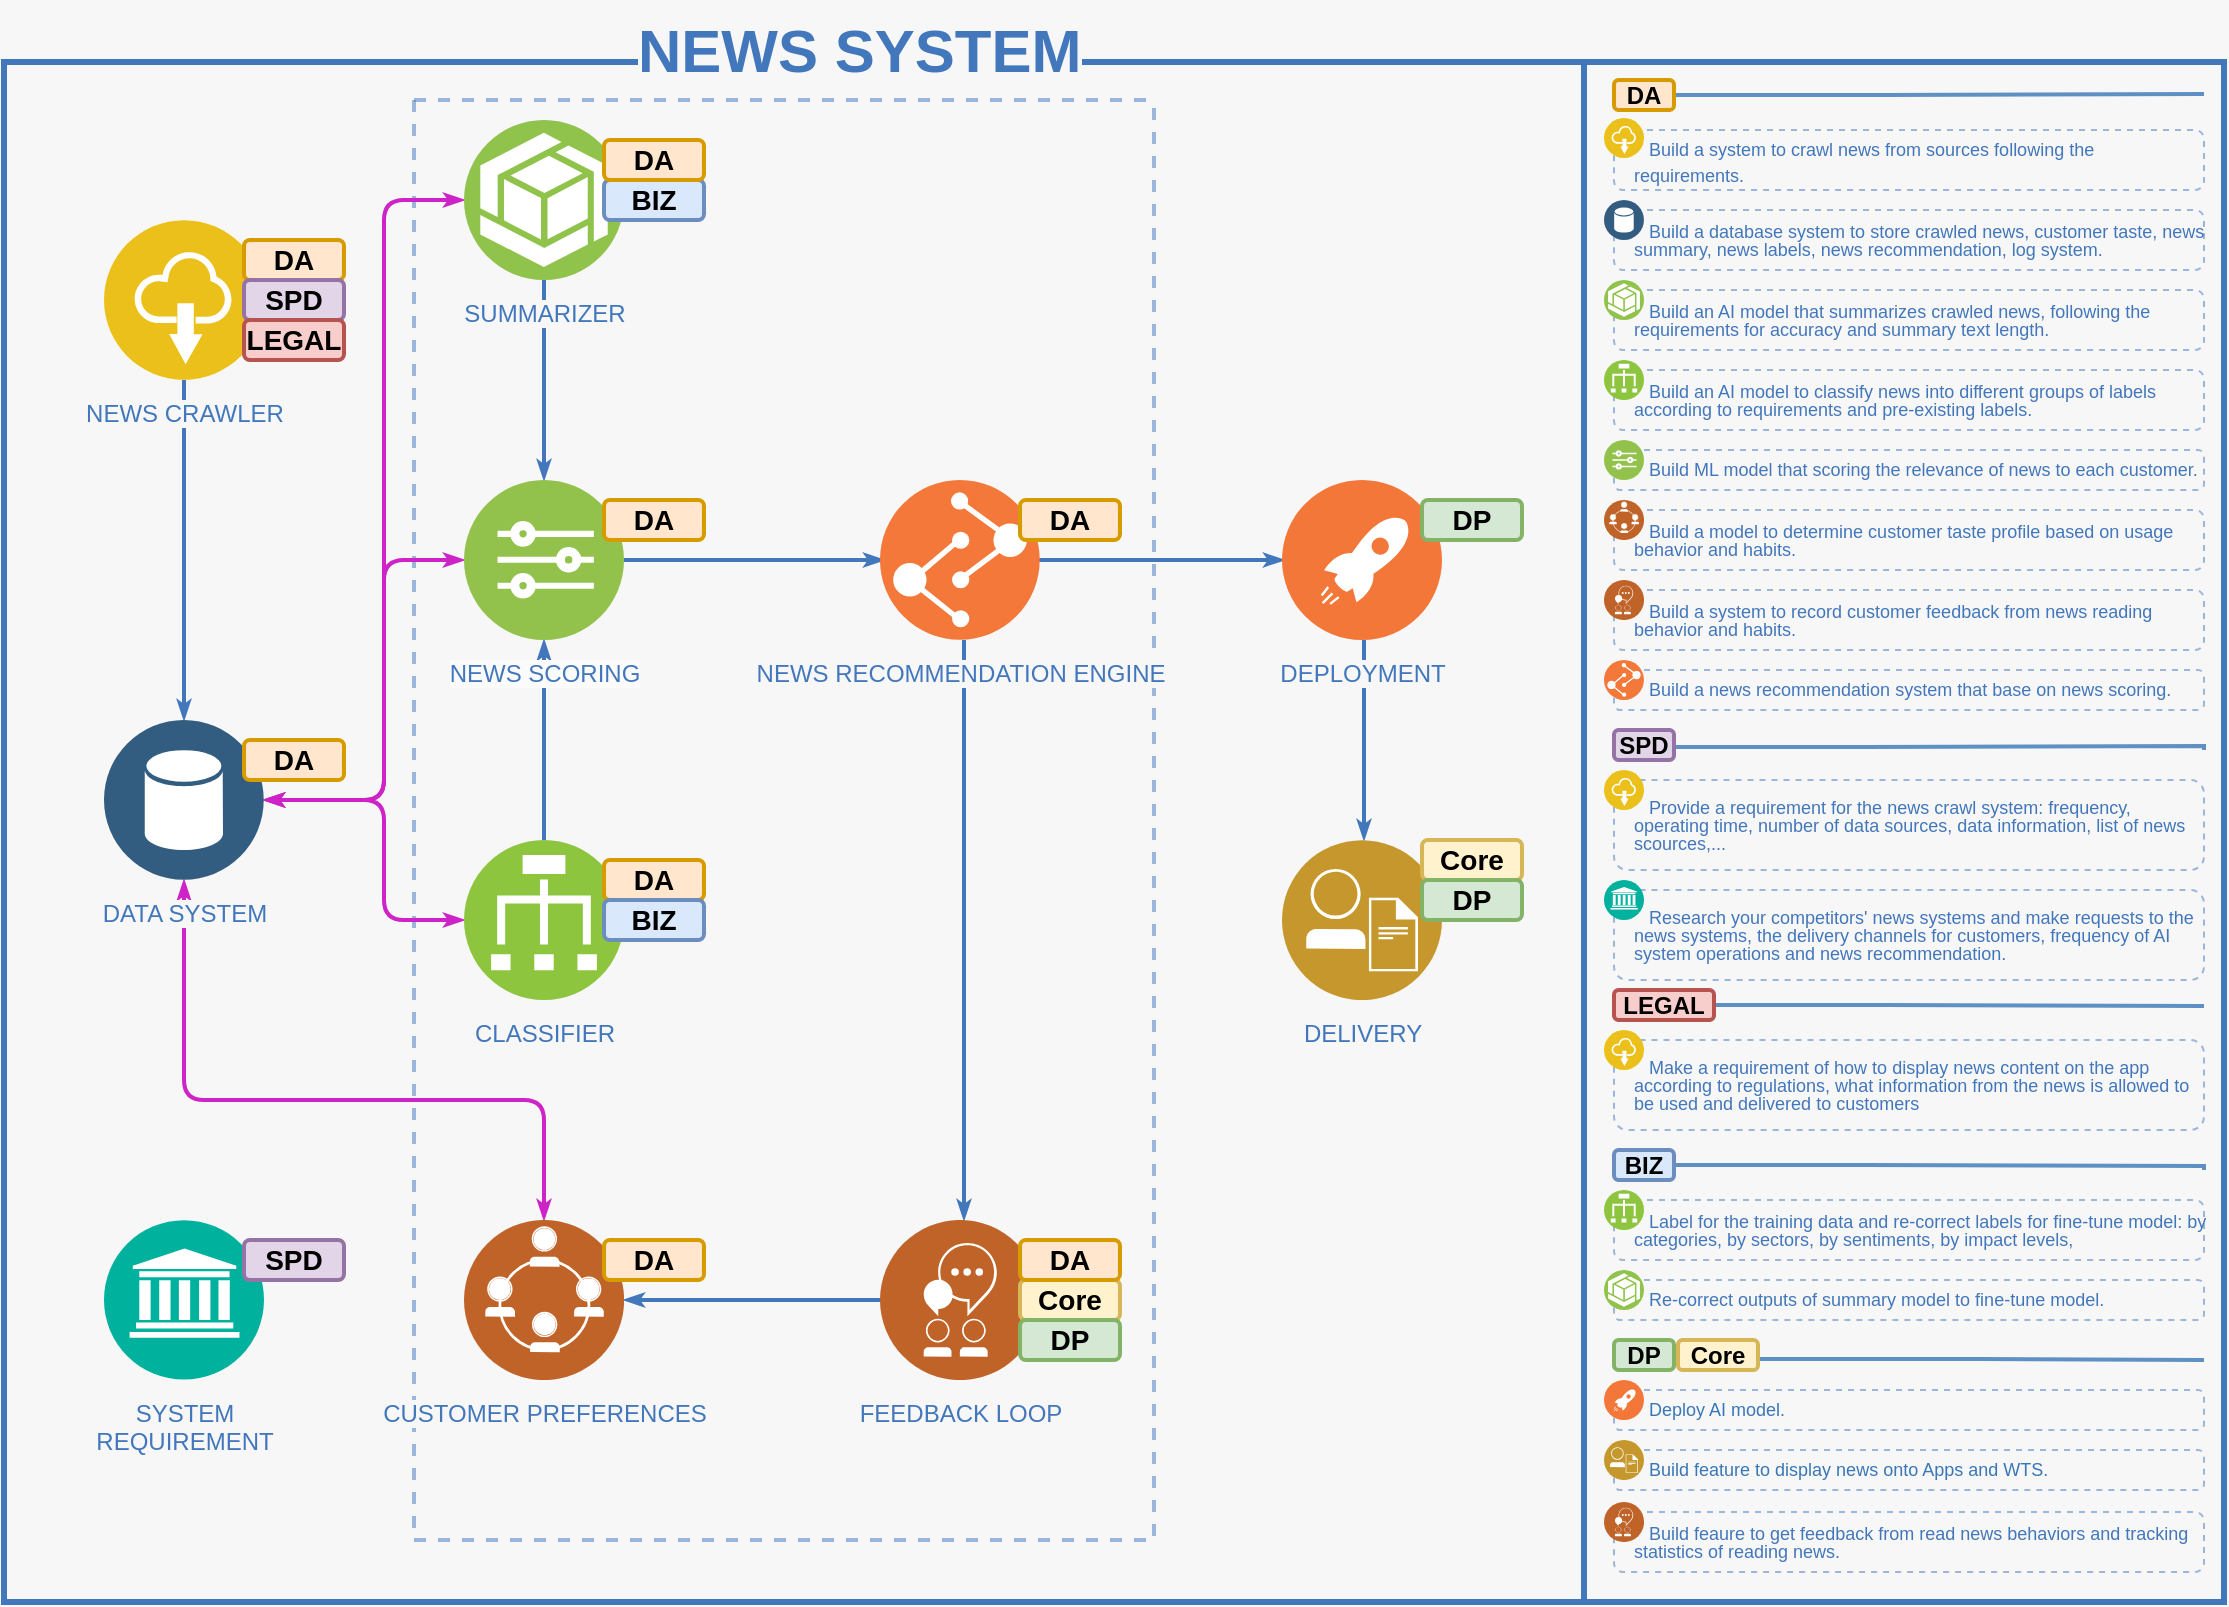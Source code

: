 <mxfile version="23.0.2" type="device">
  <diagram name="Compact for biz" id="wN0mwDO_pFNNNWkEys0n">
    <mxGraphModel dx="1434" dy="884" grid="1" gridSize="10" guides="1" tooltips="1" connect="1" arrows="1" fold="1" page="1" pageScale="1" pageWidth="1169" pageHeight="827" background="#F7F7F7" math="0" shadow="0">
      <root>
        <mxCell id="nTN8sJjoOhgb6UXOudAq-0" />
        <mxCell id="nTN8sJjoOhgb6UXOudAq-1" style="" parent="nTN8sJjoOhgb6UXOudAq-0" />
        <mxCell id="nTN8sJjoOhgb6UXOudAq-2" value="" style="rounded=0;whiteSpace=wrap;html=1;align=right;fillColor=none;strokeColor=#4277BB;fontColor=#000000;fontStyle=1;startSize=0;shadow=0;labelBackgroundColor=#007FFF;gradientColor=none;strokeWidth=3;glass=0;movable=1;resizable=1;rotatable=1;deletable=1;editable=1;locked=0;connectable=1;" parent="nTN8sJjoOhgb6UXOudAq-1" vertex="1">
          <mxGeometry x="30" y="31" width="790" height="770" as="geometry" />
        </mxCell>
        <mxCell id="nTN8sJjoOhgb6UXOudAq-3" value="NEWS SYSTEM" style="text;html=1;align=left;verticalAlign=middle;resizable=0;points=[];autosize=1;strokeColor=none;fillColor=none;fontSize=30;fontColor=#4277BB;shadow=0;dashed=1;labelBackgroundColor=#f7f7f7;fontStyle=1;spacingLeft=5;startSize=0;strokeWidth=1;rounded=0;labelBorderColor=none;" parent="nTN8sJjoOhgb6UXOudAq-1" vertex="1">
          <mxGeometry x="340" width="250" height="50" as="geometry" />
        </mxCell>
        <mxCell id="rxHLFNSxN-ANhz3IYRMf-60" value="" style="rounded=0;whiteSpace=wrap;html=1;align=right;fillColor=none;strokeColor=#4277BB;fontColor=#000000;fontStyle=1;startSize=0;shadow=0;labelBackgroundColor=#007FFF;gradientColor=none;strokeWidth=3;glass=0;movable=1;resizable=1;rotatable=1;deletable=1;editable=1;locked=0;connectable=1;" parent="nTN8sJjoOhgb6UXOudAq-1" vertex="1">
          <mxGeometry x="820" y="31" width="320" height="770" as="geometry" />
        </mxCell>
        <object label="area" id="nTN8sJjoOhgb6UXOudAq-4">
          <mxCell style="" parent="nTN8sJjoOhgb6UXOudAq-0" />
        </object>
        <mxCell id="rxHLFNSxN-ANhz3IYRMf-2" value="" style="swimlane;shadow=0;labelBackgroundColor=#007FFF;strokeColor=#4277BB;fillColor=none;gradientColor=none;fontColor=#000000;align=right;collapsible=0;startSize=0;strokeWidth=2;swimlaneFillColor=none;dashed=1;opacity=50;" parent="nTN8sJjoOhgb6UXOudAq-4" vertex="1">
          <mxGeometry x="235" y="50" width="370" height="720" as="geometry" />
        </mxCell>
        <mxCell id="nTN8sJjoOhgb6UXOudAq-11" value="flow" style="" parent="nTN8sJjoOhgb6UXOudAq-0" />
        <mxCell id="rxHLFNSxN-ANhz3IYRMf-48" style="edgeStyle=orthogonalEdgeStyle;rounded=1;orthogonalLoop=1;jettySize=auto;html=1;labelBackgroundColor=#ffffff;endArrow=classicThin;strokeColor=#cd23c7;fontColor=#000000;strokeWidth=2;endSize=4;startSize=4;startArrow=classicThin;startFill=1;endFill=1;" parent="nTN8sJjoOhgb6UXOudAq-11" edge="1">
          <mxGeometry relative="1" as="geometry">
            <mxPoint x="300" y="610" as="sourcePoint" />
            <mxPoint x="120" y="440" as="targetPoint" />
            <Array as="points">
              <mxPoint x="300" y="550" />
              <mxPoint x="120" y="550" />
            </Array>
          </mxGeometry>
        </mxCell>
        <mxCell id="rxHLFNSxN-ANhz3IYRMf-49" style="edgeStyle=orthogonalEdgeStyle;rounded=1;orthogonalLoop=1;jettySize=auto;html=1;labelBackgroundColor=#ffffff;endArrow=classicThin;strokeColor=#4277BB;fontColor=#000000;strokeWidth=2;endSize=4;startSize=4;startArrow=none;startFill=0;endFill=1;" parent="nTN8sJjoOhgb6UXOudAq-11" edge="1">
          <mxGeometry relative="1" as="geometry">
            <mxPoint x="470" y="650" as="sourcePoint" />
            <mxPoint x="340" y="650" as="targetPoint" />
            <Array as="points">
              <mxPoint x="520" y="650" />
              <mxPoint x="520" y="650" />
            </Array>
          </mxGeometry>
        </mxCell>
        <mxCell id="rxHLFNSxN-ANhz3IYRMf-50" style="edgeStyle=orthogonalEdgeStyle;rounded=1;orthogonalLoop=1;jettySize=auto;html=1;entryX=0.5;entryY=0;entryDx=0;entryDy=0;labelBackgroundColor=#ffffff;endArrow=classicThin;strokeColor=#4277BB;fontColor=#000000;strokeWidth=2;endSize=4;startSize=4;startArrow=none;startFill=0;endFill=1;" parent="nTN8sJjoOhgb6UXOudAq-11" edge="1">
          <mxGeometry relative="1" as="geometry">
            <mxPoint x="510" y="320" as="sourcePoint" />
            <mxPoint x="510" y="610" as="targetPoint" />
          </mxGeometry>
        </mxCell>
        <mxCell id="rxHLFNSxN-ANhz3IYRMf-51" style="edgeStyle=orthogonalEdgeStyle;rounded=1;orthogonalLoop=1;jettySize=auto;html=1;entryX=0.5;entryY=1;entryDx=0;entryDy=0;labelBackgroundColor=#ffffff;endArrow=classicThin;strokeColor=#4277BB;fontColor=#000000;strokeWidth=2;endSize=4;startSize=4;startArrow=none;startFill=0;endFill=1;" parent="nTN8sJjoOhgb6UXOudAq-11" edge="1">
          <mxGeometry relative="1" as="geometry">
            <mxPoint x="300" y="420" as="sourcePoint" />
            <mxPoint x="300" y="320" as="targetPoint" />
          </mxGeometry>
        </mxCell>
        <mxCell id="rxHLFNSxN-ANhz3IYRMf-52" style="edgeStyle=orthogonalEdgeStyle;rounded=1;orthogonalLoop=1;jettySize=auto;html=1;labelBackgroundColor=#ffffff;endArrow=classicThin;strokeColor=#4277BB;fontColor=#000000;strokeWidth=2;endSize=4;startSize=4;startArrow=none;startFill=0;endFill=1;" parent="nTN8sJjoOhgb6UXOudAq-11" edge="1">
          <mxGeometry relative="1" as="geometry">
            <mxPoint x="340" y="280" as="sourcePoint" />
            <mxPoint x="470" y="280" as="targetPoint" />
          </mxGeometry>
        </mxCell>
        <mxCell id="rxHLFNSxN-ANhz3IYRMf-53" style="edgeStyle=orthogonalEdgeStyle;rounded=1;orthogonalLoop=1;jettySize=auto;html=1;entryX=0.5;entryY=0;entryDx=0;entryDy=0;labelBackgroundColor=#ffffff;endArrow=classicThin;strokeColor=#4277BB;fontColor=#000000;strokeWidth=2;endSize=4;startSize=4;startArrow=none;startFill=0;endFill=1;" parent="nTN8sJjoOhgb6UXOudAq-11" edge="1">
          <mxGeometry relative="1" as="geometry">
            <mxPoint x="300" y="140" as="sourcePoint" />
            <mxPoint x="300" y="240" as="targetPoint" />
          </mxGeometry>
        </mxCell>
        <mxCell id="rxHLFNSxN-ANhz3IYRMf-54" style="edgeStyle=orthogonalEdgeStyle;rounded=1;orthogonalLoop=1;jettySize=auto;html=1;entryX=0.5;entryY=0;entryDx=0;entryDy=0;labelBackgroundColor=#ffffff;endArrow=classicThin;strokeColor=#4277BB;fontColor=#000000;strokeWidth=2;endSize=4;startSize=4;startArrow=none;startFill=0;endFill=1;" parent="nTN8sJjoOhgb6UXOudAq-11" edge="1">
          <mxGeometry relative="1" as="geometry">
            <mxPoint x="120" y="190" as="sourcePoint" />
            <mxPoint x="120" y="360" as="targetPoint" />
          </mxGeometry>
        </mxCell>
        <mxCell id="rxHLFNSxN-ANhz3IYRMf-55" style="edgeStyle=orthogonalEdgeStyle;rounded=1;orthogonalLoop=1;jettySize=auto;html=1;labelBackgroundColor=#ffffff;endArrow=classicThin;strokeColor=#cd23c7;fontColor=#000000;strokeWidth=2;endSize=4;startSize=4;startArrow=classicThin;startFill=1;endFill=1;" parent="nTN8sJjoOhgb6UXOudAq-11" edge="1">
          <mxGeometry relative="1" as="geometry">
            <mxPoint x="160" y="400" as="sourcePoint" />
            <mxPoint x="260" y="460" as="targetPoint" />
            <Array as="points">
              <mxPoint x="220" y="400" />
              <mxPoint x="220" y="460" />
            </Array>
          </mxGeometry>
        </mxCell>
        <mxCell id="rxHLFNSxN-ANhz3IYRMf-56" style="edgeStyle=orthogonalEdgeStyle;rounded=1;orthogonalLoop=1;jettySize=auto;html=1;labelBackgroundColor=#ffffff;endArrow=classicThin;strokeColor=#cd23c7;fontColor=#000000;strokeWidth=2;endSize=4;startSize=4;startArrow=classicThin;startFill=1;endFill=1;" parent="nTN8sJjoOhgb6UXOudAq-11" edge="1">
          <mxGeometry relative="1" as="geometry">
            <mxPoint x="160" y="400" as="sourcePoint" />
            <mxPoint x="260" y="100" as="targetPoint" />
            <Array as="points">
              <mxPoint x="220" y="400" />
              <mxPoint x="220" y="100" />
            </Array>
          </mxGeometry>
        </mxCell>
        <mxCell id="rxHLFNSxN-ANhz3IYRMf-57" style="edgeStyle=orthogonalEdgeStyle;rounded=1;orthogonalLoop=1;jettySize=auto;html=1;labelBackgroundColor=#ffffff;endArrow=classicThin;strokeColor=#cd23c7;fontColor=#000000;strokeWidth=2;endSize=4;startSize=4;startArrow=classicThin;startFill=1;endFill=1;" parent="nTN8sJjoOhgb6UXOudAq-11" edge="1">
          <mxGeometry relative="1" as="geometry">
            <mxPoint x="160" y="400" as="sourcePoint" />
            <mxPoint x="260" y="280" as="targetPoint" />
            <Array as="points">
              <mxPoint x="220" y="400" />
              <mxPoint x="220" y="280" />
            </Array>
          </mxGeometry>
        </mxCell>
        <mxCell id="rxHLFNSxN-ANhz3IYRMf-194" style="edgeStyle=orthogonalEdgeStyle;rounded=1;orthogonalLoop=1;jettySize=auto;html=1;entryX=0;entryY=0.5;entryDx=0;entryDy=0;exitX=1;exitY=0.5;exitDx=0;exitDy=0;labelBackgroundColor=#ffffff;endArrow=classicThin;strokeColor=#4277BB;fontColor=#000000;strokeWidth=2;endSize=4;startSize=4;startArrow=none;startFill=0;endFill=1;" parent="nTN8sJjoOhgb6UXOudAq-11" edge="1">
          <mxGeometry relative="1" as="geometry">
            <mxPoint x="540" y="280" as="sourcePoint" />
            <mxPoint x="670" y="280" as="targetPoint" />
          </mxGeometry>
        </mxCell>
        <mxCell id="rxHLFNSxN-ANhz3IYRMf-222" style="edgeStyle=orthogonalEdgeStyle;rounded=1;orthogonalLoop=1;jettySize=auto;html=1;labelBackgroundColor=#ffffff;endArrow=classicThin;strokeColor=#4277BB;fontColor=#000000;strokeWidth=2;endSize=4;startSize=4;startArrow=none;startFill=0;endFill=1;" parent="nTN8sJjoOhgb6UXOudAq-11" edge="1">
          <mxGeometry relative="1" as="geometry">
            <mxPoint x="710" y="320" as="sourcePoint" />
            <mxPoint x="710" y="420" as="targetPoint" />
          </mxGeometry>
        </mxCell>
        <mxCell id="rxHLFNSxN-ANhz3IYRMf-61" value="Legend" style="" parent="nTN8sJjoOhgb6UXOudAq-0" />
        <mxCell id="rxHLFNSxN-ANhz3IYRMf-151" value="&lt;p style=&quot;line-height: 100%;&quot;&gt;&lt;font style=&quot;font-weight: normal; font-size: 9px;&quot; color=&quot;#4277bb&quot;&gt;&amp;nbsp; &amp;nbsp;Build a system to crawl news from sources following the requirements.&lt;/font&gt;&lt;br&gt;&lt;/p&gt;" style="rounded=1;whiteSpace=wrap;html=1;align=left;spacingLeft=10;labelBorderColor=none;labelBackgroundColor=none;fillColor=none;dashed=1;strokeColor=#4277BB;fontColor=#000000;fontStyle=1;startSize=0;shadow=0;gradientColor=none;strokeWidth=1;swimlaneFillColor=none;opacity=50;spacing=0;" parent="rxHLFNSxN-ANhz3IYRMf-61" vertex="1">
          <mxGeometry x="835" y="65" width="295" height="30" as="geometry" />
        </mxCell>
        <mxCell id="rxHLFNSxN-ANhz3IYRMf-152" value="&lt;p style=&quot;line-height: 100%; font-size: 9px;&quot;&gt;&lt;font style=&quot;font-size: 9px; font-weight: normal;&quot; color=&quot;#4277bb&quot;&gt;&amp;nbsp; &amp;nbsp;Build a database system to store crawled news, customer taste, news summary, news labels, news recommendation, log system.&lt;/font&gt;&lt;br style=&quot;font-size: 9px;&quot;&gt;&lt;/p&gt;" style="rounded=1;whiteSpace=wrap;html=1;align=left;spacingLeft=10;labelBorderColor=none;labelBackgroundColor=none;fillColor=none;dashed=1;strokeColor=#4277BB;fontColor=#000000;fontStyle=1;startSize=0;shadow=0;gradientColor=none;strokeWidth=1;swimlaneFillColor=none;opacity=50;spacing=0;fontSize=9;" parent="rxHLFNSxN-ANhz3IYRMf-61" vertex="1">
          <mxGeometry x="835" y="105" width="295" height="30" as="geometry" />
        </mxCell>
        <mxCell id="rxHLFNSxN-ANhz3IYRMf-153" value="&lt;p style=&quot;line-height: 100%; font-size: 9px;&quot;&gt;&lt;font style=&quot;font-weight: normal; font-size: 9px;&quot; color=&quot;#4277bb&quot;&gt;&amp;nbsp; &amp;nbsp;Build an AI model that summarizes crawled news, following the requirements for accuracy and summary text length.&lt;/font&gt;&lt;br style=&quot;font-size: 9px;&quot;&gt;&lt;/p&gt;" style="rounded=1;whiteSpace=wrap;html=1;align=left;spacingLeft=10;labelBorderColor=none;labelBackgroundColor=none;fillColor=none;dashed=1;strokeColor=#4277BB;fontColor=#000000;fontStyle=1;startSize=0;shadow=0;gradientColor=none;strokeWidth=1;swimlaneFillColor=none;opacity=50;spacing=0;fontSize=9;" parent="rxHLFNSxN-ANhz3IYRMf-61" vertex="1">
          <mxGeometry x="835" y="145" width="295" height="30" as="geometry" />
        </mxCell>
        <mxCell id="rxHLFNSxN-ANhz3IYRMf-154" value="&lt;p style=&quot;line-height: 100%; font-size: 9px;&quot;&gt;&lt;font style=&quot;font-weight: normal; font-size: 9px;&quot; color=&quot;#4277bb&quot;&gt;&amp;nbsp; &amp;nbsp;Build an AI model to classify news into different groups of labels according to requirements and pre-existing labels.&lt;/font&gt;&lt;br style=&quot;font-size: 9px;&quot;&gt;&lt;/p&gt;" style="rounded=1;whiteSpace=wrap;html=1;align=left;spacingLeft=10;labelBorderColor=none;labelBackgroundColor=none;fillColor=none;dashed=1;strokeColor=#4277BB;fontColor=#000000;fontStyle=1;startSize=0;shadow=0;gradientColor=none;strokeWidth=1;swimlaneFillColor=none;opacity=50;spacing=0;fontSize=9;" parent="rxHLFNSxN-ANhz3IYRMf-61" vertex="1">
          <mxGeometry x="835" y="185" width="295" height="30" as="geometry" />
        </mxCell>
        <mxCell id="rxHLFNSxN-ANhz3IYRMf-157" value="&lt;p style=&quot;line-height: 100%; font-size: 9px;&quot;&gt;&lt;font style=&quot;font-weight: normal; font-size: 9px;&quot; color=&quot;#4277bb&quot;&gt;&amp;nbsp; &amp;nbsp;Build a model to determine customer taste profile based on usage behavior and habits.&lt;/font&gt;&lt;br style=&quot;font-size: 9px;&quot;&gt;&lt;/p&gt;" style="rounded=1;whiteSpace=wrap;html=1;align=left;spacingLeft=10;labelBorderColor=none;labelBackgroundColor=none;fillColor=none;dashed=1;strokeColor=#4277BB;fontColor=#000000;fontStyle=1;startSize=0;shadow=0;gradientColor=none;strokeWidth=1;swimlaneFillColor=none;opacity=50;spacing=0;fontSize=9;" parent="rxHLFNSxN-ANhz3IYRMf-61" vertex="1">
          <mxGeometry x="835" y="255" width="295" height="30" as="geometry" />
        </mxCell>
        <mxCell id="rxHLFNSxN-ANhz3IYRMf-158" value="&lt;p style=&quot;line-height: 100%; font-size: 9px;&quot;&gt;&lt;font style=&quot;font-weight: normal; font-size: 9px;&quot; color=&quot;#4277bb&quot;&gt;&amp;nbsp; &amp;nbsp;Build a system to record customer feedback from news reading behavior and habits.&lt;/font&gt;&lt;br style=&quot;font-size: 9px;&quot;&gt;&lt;/p&gt;" style="rounded=1;whiteSpace=wrap;html=1;align=left;spacingLeft=10;labelBorderColor=none;labelBackgroundColor=none;fillColor=none;dashed=1;strokeColor=#4277BB;fontColor=#000000;fontStyle=1;startSize=0;shadow=0;gradientColor=none;strokeWidth=1;swimlaneFillColor=none;opacity=50;spacing=0;fontSize=9;" parent="rxHLFNSxN-ANhz3IYRMf-61" vertex="1">
          <mxGeometry x="835" y="295" width="295" height="30" as="geometry" />
        </mxCell>
        <mxCell id="rxHLFNSxN-ANhz3IYRMf-159" value="&lt;p style=&quot;line-height: 100%; font-size: 9px;&quot;&gt;&lt;font style=&quot;font-size: 9px;&quot; color=&quot;#4277bb&quot;&gt;&amp;nbsp; &amp;nbsp;&lt;span style=&quot;font-weight: normal; font-size: 9px;&quot;&gt;Build ML model that scoring the r&lt;span style=&quot;font-size: 9px;&quot;&gt;elevance of news to each customer&lt;/span&gt;&lt;span style=&quot;font-size: 9px;&quot;&gt;.&lt;/span&gt;&lt;/span&gt;&lt;/font&gt;&lt;br style=&quot;font-size: 9px;&quot;&gt;&lt;/p&gt;" style="rounded=1;whiteSpace=wrap;html=1;align=left;spacingLeft=10;labelBorderColor=none;labelBackgroundColor=none;fillColor=none;dashed=1;strokeColor=#4277BB;fontColor=#000000;fontStyle=1;startSize=0;shadow=0;gradientColor=none;strokeWidth=1;swimlaneFillColor=none;opacity=50;spacing=0;fontSize=9;" parent="rxHLFNSxN-ANhz3IYRMf-61" vertex="1">
          <mxGeometry x="835" y="225" width="295" height="20" as="geometry" />
        </mxCell>
        <mxCell id="rxHLFNSxN-ANhz3IYRMf-160" value="&lt;p style=&quot;line-height: 100%; font-size: 9px;&quot;&gt;&lt;font style=&quot;font-weight: normal; font-size: 9px;&quot; color=&quot;#4277bb&quot;&gt;&amp;nbsp; &amp;nbsp;Build a news recommendation system that base on news scoring.&lt;/font&gt;&lt;br style=&quot;font-size: 9px;&quot;&gt;&lt;/p&gt;" style="rounded=1;whiteSpace=wrap;html=1;align=left;spacingLeft=10;labelBorderColor=none;labelBackgroundColor=none;fillColor=none;dashed=1;strokeColor=#4277BB;fontColor=#000000;fontStyle=1;startSize=0;shadow=0;gradientColor=none;strokeWidth=1;swimlaneFillColor=none;opacity=50;spacing=0;fontSize=9;" parent="rxHLFNSxN-ANhz3IYRMf-61" vertex="1">
          <mxGeometry x="835" y="335" width="295" height="20" as="geometry" />
        </mxCell>
        <mxCell id="rxHLFNSxN-ANhz3IYRMf-162" value="&lt;p style=&quot;line-height: 100%; font-size: 9px;&quot;&gt;&lt;font style=&quot;font-weight: normal; font-size: 9px;&quot; color=&quot;#4277bb&quot;&gt;&amp;nbsp; &amp;nbsp;Provide a requirement for the news crawl system: frequency, operating time, number of data sources, data information, list of news scources,...&lt;/font&gt;&lt;br style=&quot;font-size: 9px;&quot;&gt;&lt;/p&gt;" style="rounded=1;whiteSpace=wrap;html=1;align=left;spacingLeft=10;labelBorderColor=none;labelBackgroundColor=none;fillColor=none;dashed=1;strokeColor=#4277BB;fontColor=#000000;fontStyle=1;startSize=0;shadow=0;gradientColor=none;strokeWidth=1;swimlaneFillColor=none;opacity=50;spacing=0;fontSize=9;" parent="rxHLFNSxN-ANhz3IYRMf-61" vertex="1">
          <mxGeometry x="835" y="390" width="295" height="45" as="geometry" />
        </mxCell>
        <mxCell id="rxHLFNSxN-ANhz3IYRMf-163" value="&lt;p style=&quot;line-height: 100%; font-size: 9px;&quot;&gt;&lt;font style=&quot;font-size: 9px;&quot; color=&quot;#4277bb&quot;&gt;&lt;font style=&quot;font-size: 9px;&quot;&gt;&amp;nbsp; &amp;nbsp;&lt;span style=&quot;font-weight: 400; font-size: 9px;&quot;&gt;Research your competitors&#39; news systems and make requests to the news systems, the delivery channels for customers, frequency of AI system operations and news recommendation.&lt;/span&gt;&lt;span style=&quot;font-weight: normal; font-size: 9px;&quot;&gt;&amp;nbsp;&lt;/span&gt;&lt;/font&gt;&lt;/font&gt;&lt;br style=&quot;font-size: 9px;&quot;&gt;&lt;/p&gt;" style="rounded=1;whiteSpace=wrap;html=1;align=left;spacingLeft=10;labelBorderColor=none;labelBackgroundColor=none;fillColor=none;dashed=1;strokeColor=#4277BB;fontColor=#000000;fontStyle=1;startSize=0;shadow=0;gradientColor=none;strokeWidth=1;swimlaneFillColor=none;opacity=50;spacing=0;fontSize=9;" parent="rxHLFNSxN-ANhz3IYRMf-61" vertex="1">
          <mxGeometry x="835" y="445" width="295" height="45" as="geometry" />
        </mxCell>
        <mxCell id="rxHLFNSxN-ANhz3IYRMf-165" value="&lt;p style=&quot;line-height: 100%;&quot;&gt;&lt;font style=&quot;font-weight: normal;&quot; color=&quot;#4277bb&quot;&gt;&amp;nbsp; &amp;nbsp;Make a requirement of how to display news content on the app according to regulations, what information from the news is allowed to be used and delivered to customers&lt;/font&gt;&lt;br style=&quot;font-size: 9px;&quot;&gt;&lt;/p&gt;" style="rounded=1;whiteSpace=wrap;html=1;align=left;spacingLeft=10;labelBorderColor=none;labelBackgroundColor=none;fillColor=none;dashed=1;strokeColor=#4277BB;fontColor=#000000;fontStyle=1;startSize=0;shadow=0;gradientColor=none;strokeWidth=1;swimlaneFillColor=none;opacity=50;spacing=0;fontSize=9;" parent="rxHLFNSxN-ANhz3IYRMf-61" vertex="1">
          <mxGeometry x="835" y="520" width="295" height="45" as="geometry" />
        </mxCell>
        <mxCell id="rxHLFNSxN-ANhz3IYRMf-168" value="&lt;p style=&quot;line-height: 100%; font-size: 9px;&quot;&gt;&lt;font style=&quot;font-weight: normal;&quot; color=&quot;#4277bb&quot;&gt;&amp;nbsp; &amp;nbsp;Label for the training data and re-correct labels for fine-tune model: by categories, by sectors, by sentiments, by impact&lt;/font&gt;&lt;span style=&quot;font-weight: normal; color: rgb(66, 119, 187); background-color: initial;&quot;&gt;&amp;nbsp;levels,&lt;/span&gt;&lt;/p&gt;" style="rounded=1;whiteSpace=wrap;html=1;align=left;spacingLeft=10;labelBorderColor=none;labelBackgroundColor=none;fillColor=none;dashed=1;strokeColor=#4277BB;fontColor=#000000;fontStyle=1;startSize=0;shadow=0;gradientColor=none;strokeWidth=1;swimlaneFillColor=none;opacity=50;spacing=0;fontSize=9;" parent="rxHLFNSxN-ANhz3IYRMf-61" vertex="1">
          <mxGeometry x="835" y="600" width="295" height="30" as="geometry" />
        </mxCell>
        <mxCell id="rxHLFNSxN-ANhz3IYRMf-174" value="&lt;p style=&quot;line-height: 100%; font-size: 9px;&quot;&gt;&lt;font color=&quot;#4277bb&quot;&gt;&lt;span style=&quot;font-weight: 400;&quot;&gt;&amp;nbsp; &amp;nbsp;Build feaure to get feedback from read news behaviors and tracking statistics of reading news.&amp;nbsp;&lt;/span&gt;&lt;/font&gt;&lt;/p&gt;" style="rounded=1;whiteSpace=wrap;html=1;align=left;spacingLeft=10;labelBorderColor=none;labelBackgroundColor=none;fillColor=none;dashed=1;strokeColor=#4277BB;fontColor=#000000;fontStyle=1;startSize=0;shadow=0;gradientColor=none;strokeWidth=1;swimlaneFillColor=none;opacity=50;spacing=0;fontSize=9;" parent="rxHLFNSxN-ANhz3IYRMf-61" vertex="1">
          <mxGeometry x="835" y="756" width="295" height="30" as="geometry" />
        </mxCell>
        <mxCell id="rxHLFNSxN-ANhz3IYRMf-191" value="&lt;p style=&quot;line-height: 100%; font-size: 9px;&quot;&gt;&lt;font style=&quot;font-weight: normal;&quot; color=&quot;#4277bb&quot;&gt;&amp;nbsp; &amp;nbsp;Re-correct outputs of summary model to fine-tune model.&lt;/font&gt;&lt;/p&gt;" style="rounded=1;whiteSpace=wrap;html=1;align=left;spacingLeft=10;labelBorderColor=none;labelBackgroundColor=none;fillColor=none;dashed=1;strokeColor=#4277BB;fontColor=#000000;fontStyle=1;startSize=0;shadow=0;gradientColor=none;strokeWidth=1;swimlaneFillColor=none;opacity=50;spacing=0;fontSize=9;" parent="rxHLFNSxN-ANhz3IYRMf-61" vertex="1">
          <mxGeometry x="835" y="640" width="295" height="20" as="geometry" />
        </mxCell>
        <mxCell id="nTN8sJjoOhgb6UXOudAq-50" value="component" style="" parent="nTN8sJjoOhgb6UXOudAq-0" />
        <mxCell id="nTN8sJjoOhgb6UXOudAq-55" value="NEWS RECOMMENDATION ENGINE" style="image;aspect=fixed;perimeter=ellipsePerimeter;html=1;align=center;shadow=0;dashed=0;fontColor=#4277BB;labelBackgroundColor=#f7f7f7;fontSize=12;spacingTop=3;image=img/lib/ibm/devops/build_test.svg;fillColor=#FFFF66;strokeColor=#FF0000;gradientColor=none;container=0;" parent="nTN8sJjoOhgb6UXOudAq-50" vertex="1">
          <mxGeometry x="468" y="240" width="80" height="80" as="geometry" />
        </mxCell>
        <UserObject label="CLASSIFIER" tooltip="The Machine Learning Classification Module leverages machine learning algorithms to categorize news articles into predefined topics or classes based on their content, enabling personalized content recommendations and targeted user engagement. &#xa;&#xa;Label &amp; tags news:&#xa;- By categories: `Stock market`, `International`, `Macro`, `Life style`,  `Events `, `Others` &#xa;- By sector: 19 sectors&#xa;- By sentiments: `Positive`, `Negative`, `Neutral" id="nTN8sJjoOhgb6UXOudAq-61">
          <mxCell style="image;aspect=fixed;perimeter=ellipsePerimeter;html=1;align=center;shadow=0;dashed=0;fontColor=#4277BB;labelBackgroundColor=#f7f7f7;fontSize=12;spacingTop=3;image=img/lib/ibm/vpc/LoadBalancer.svg;fillColor=#FFFF66;strokeColor=#FF0000;gradientColor=none;container=0;" parent="nTN8sJjoOhgb6UXOudAq-50" vertex="1">
            <mxGeometry x="260" y="420" width="80" height="80" as="geometry" />
          </mxCell>
        </UserObject>
        <UserObject label="&lt;span style=&quot;color: rgb(66, 119, 187); font-family: Helvetica; font-size: 12px; font-style: normal; font-variant-ligatures: normal; font-variant-caps: normal; font-weight: 400; letter-spacing: normal; orphans: 2; text-align: center; text-indent: 0px; text-transform: none; widows: 2; word-spacing: 0px; -webkit-text-stroke-width: 0px; background-color: rgb(251, 251, 251); text-decoration-thickness: initial; text-decoration-style: initial; text-decoration-color: initial; float: none; display: inline !important;&quot;&gt;NEWS SCORING&lt;/span&gt;" tooltip="Estimate the interest of input news for each customer, thereby providing a list of news that is likely to be of interest to customers." id="nTN8sJjoOhgb6UXOudAq-62">
          <mxCell style="image;aspect=fixed;perimeter=ellipsePerimeter;html=1;align=center;shadow=0;dashed=0;fontColor=#4277BB;labelBackgroundColor=#f7f7f7;fontSize=12;spacingTop=3;image=img/lib/ibm/vpc/Rules.svg;fillColor=#FFFF66;strokeColor=#FF0000;gradientColor=none;container=0;" parent="nTN8sJjoOhgb6UXOudAq-50" vertex="1">
            <mxGeometry x="260" y="240" width="80" height="80" as="geometry" />
          </mxCell>
        </UserObject>
        <UserObject label="" tooltip="The AI Summarization Module employs natural language processing (NLP) techniques and machine learning algorithms to condense lengthy news articles into concise summaries while preserving key information and main points. It aims to provide users with quick and informative overviews of news content, facilitating efficient consumption and decision-making." id="nTN8sJjoOhgb6UXOudAq-63">
          <mxCell style="image;aspect=fixed;perimeter=ellipsePerimeter;html=1;align=left;shadow=0;dashed=0;fontColor=#4277BB;labelBackgroundColor=#f7f7f7;fontSize=12;spacingTop=3;image=img/lib/ibm/vpc/ObjectStorage.svg;fillColor=#FFFF66;strokeColor=#FF0000;gradientColor=none;container=0;labelPosition=right;verticalLabelPosition=middle;verticalAlign=middle;" parent="nTN8sJjoOhgb6UXOudAq-50" vertex="1">
            <mxGeometry x="830" y="635" width="20" height="20" as="geometry" />
          </mxCell>
        </UserObject>
        <mxCell id="nTN8sJjoOhgb6UXOudAq-64" value="NEWS CRAWLER" style="image;aspect=fixed;perimeter=ellipsePerimeter;html=1;align=center;shadow=0;dashed=0;fontColor=#4277BB;labelBackgroundColor=#f7f7f7;fontSize=12;spacingTop=3;image=img/lib/ibm/applications/saas_applications.svg;fillColor=#FFFF66;strokeColor=#FF0000;gradientColor=none;container=0;" parent="nTN8sJjoOhgb6UXOudAq-50" vertex="1">
          <mxGeometry x="80" y="110" width="80" height="80" as="geometry" />
        </mxCell>
        <UserObject label="CUSTOMER PREFERENCES" tooltip="Analyze historical data and user interactions to create individual taste profiles for each customer." id="nTN8sJjoOhgb6UXOudAq-67">
          <mxCell style="image;aspect=fixed;perimeter=ellipsePerimeter;html=1;align=center;shadow=0;dashed=0;fontColor=#4277BB;labelBackgroundColor=#f7f7f7;fontSize=12;spacingTop=3;image=img/lib/ibm/social/networking.svg;fillColor=#FFFF66;strokeColor=#FF0000;gradientColor=none;container=0;" parent="nTN8sJjoOhgb6UXOudAq-50" vertex="1">
            <mxGeometry x="260" y="610" width="80" height="80" as="geometry" />
          </mxCell>
        </UserObject>
        <UserObject label="SYSTEM &lt;br&gt;REQUIREMENT" tooltip=" Crawling sources: &#xa;&#x9;- How many sources need to be configured to perform the crawl?&#xa;&#x9;- Which sources are allowed to crawl news?&#xa;&#x9;- Which sources are allowed to use the news article&#39;s URL link to display on the app?&#xa;&#x9;- Which sources are allowed to embed URL links on the app?&#xa;- Crawling SLA includes:&#xa;&#x9;- Crawl time frequency &#xa;&#x9;- Crawl performance&#xa;&#x9;- Maximum error occurrence frequency requirement&#xa;- SLA for a customer API request to receive a list of suggested news." id="nTN8sJjoOhgb6UXOudAq-69">
          <mxCell style="aspect=fixed;perimeter=ellipsePerimeter;align=center;shadow=0;dashed=0;image;image=img/lib/ibm/management/information_governance.svg;strokeColor=#FF0000;fillColor=#FFFF66;gradientColor=none;fontColor=#4277BB;labelBackgroundColor=#f7f7f7;spacingTop=3;html=1;container=0;" parent="nTN8sJjoOhgb6UXOudAq-50" vertex="1">
            <mxGeometry x="80" y="610" width="80" height="80" as="geometry" />
          </mxCell>
        </UserObject>
        <UserObject label="DATA SYSTEM" tooltip="Stores the crawled news articles along their meta data, such as: title, content, tags, categories, publication date, source information, ingestion time and relevant attributes&#xa;&#xa;Backup and Recovery:&#xa;- Set up regular backups and disaster recovery mechanisms to ensure data integrity and availability.&#xa;- Test backup and recovery procedures periodically to validate their effectiveness." id="nTN8sJjoOhgb6UXOudAq-78">
          <mxCell style="image;aspect=fixed;perimeter=ellipsePerimeter;html=1;align=center;shadow=0;dashed=0;fontColor=#4277BB;labelBackgroundColor=#f7f7f7;fontSize=12;spacingTop=3;image=img/lib/ibm/data/data_services.svg;fillColor=#FFFF66;strokeColor=#FF0000;gradientColor=none;" parent="nTN8sJjoOhgb6UXOudAq-50" vertex="1">
            <mxGeometry x="80" y="360" width="80" height="80" as="geometry" />
          </mxCell>
        </UserObject>
        <UserObject label="FEEDBACK LOOP" tooltip="Get infomation of feedback interaction of customer with news that they read, then fine-tunning news score model" id="nTN8sJjoOhgb6UXOudAq-79">
          <mxCell style="image;aspect=fixed;perimeter=ellipsePerimeter;html=1;align=center;shadow=0;dashed=0;fontColor=#4277BB;labelBackgroundColor=#f7f7f7;fontSize=12;spacingTop=3;image=img/lib/ibm/social/live_collaboration.svg;fillColor=#FFFF66;strokeColor=#FF0000;gradientColor=none;verticalAlign=top;labelPosition=center;verticalLabelPosition=bottom;container=0;" parent="nTN8sJjoOhgb6UXOudAq-50" vertex="1">
            <mxGeometry x="468" y="610" width="80" height="80" as="geometry" />
          </mxCell>
        </UserObject>
        <mxCell id="rxHLFNSxN-ANhz3IYRMf-155" style="edgeStyle=orthogonalEdgeStyle;rounded=0;orthogonalLoop=1;jettySize=auto;html=1;endArrow=none;endFill=0;strokeColor=#3977b7;strokeWidth=2;opacity=80;" parent="nTN8sJjoOhgb6UXOudAq-50" source="rxHLFNSxN-ANhz3IYRMf-131" edge="1">
          <mxGeometry relative="1" as="geometry">
            <mxPoint x="1130" y="47" as="targetPoint" />
            <Array as="points">
              <mxPoint x="970" y="47" />
              <mxPoint x="1055" y="47" />
            </Array>
          </mxGeometry>
        </mxCell>
        <mxCell id="rxHLFNSxN-ANhz3IYRMf-131" value="DA" style="rounded=1;whiteSpace=wrap;html=1;strokeWidth=2;strokeColor=#d79b00;fillColor=#ffe6cc;fontStyle=1;fontSize=12;labelBorderColor=none;" parent="nTN8sJjoOhgb6UXOudAq-50" vertex="1">
          <mxGeometry x="835" y="40" width="30" height="15" as="geometry" />
        </mxCell>
        <mxCell id="rxHLFNSxN-ANhz3IYRMf-161" style="edgeStyle=orthogonalEdgeStyle;rounded=0;orthogonalLoop=1;jettySize=auto;html=1;endArrow=none;strokeColor=#3977b7;endFill=0;strokeWidth=2;opacity=80;" parent="nTN8sJjoOhgb6UXOudAq-50" edge="1">
          <mxGeometry relative="1" as="geometry">
            <mxPoint x="1130" y="375" as="targetPoint" />
            <mxPoint x="865" y="373.486" as="sourcePoint" />
            <Array as="points">
              <mxPoint x="960" y="373" />
              <mxPoint x="1055" y="373" />
            </Array>
          </mxGeometry>
        </mxCell>
        <mxCell id="rxHLFNSxN-ANhz3IYRMf-132" value="SPD" style="rounded=1;whiteSpace=wrap;html=1;strokeWidth=2;strokeColor=#9673a6;fillColor=#e1d5e7;fontStyle=1;fontSize=12;labelBorderColor=none;" parent="nTN8sJjoOhgb6UXOudAq-50" vertex="1">
          <mxGeometry x="835" y="365" width="30" height="15" as="geometry" />
        </mxCell>
        <mxCell id="rxHLFNSxN-ANhz3IYRMf-164" style="edgeStyle=orthogonalEdgeStyle;rounded=0;orthogonalLoop=1;jettySize=auto;html=1;endArrow=none;strokeColor=#3977b7;endFill=0;strokeWidth=2;opacity=80;" parent="nTN8sJjoOhgb6UXOudAq-50" source="rxHLFNSxN-ANhz3IYRMf-133" edge="1">
          <mxGeometry relative="1" as="geometry">
            <mxPoint x="1130" y="503" as="targetPoint" />
            <Array as="points">
              <mxPoint x="970" y="503" />
              <mxPoint x="1055" y="503" />
            </Array>
          </mxGeometry>
        </mxCell>
        <mxCell id="rxHLFNSxN-ANhz3IYRMf-133" value="LEGAL" style="rounded=1;whiteSpace=wrap;html=1;strokeWidth=2;strokeColor=#b85450;fillColor=#f8cecc;fontStyle=1;fontSize=12;labelBorderColor=none;" parent="nTN8sJjoOhgb6UXOudAq-50" vertex="1">
          <mxGeometry x="835" y="495" width="50" height="15" as="geometry" />
        </mxCell>
        <UserObject label="" tooltip="Get infomation of feedback interaction of customer with news that they read, then fine-tunning news score model" id="rxHLFNSxN-ANhz3IYRMf-137">
          <mxCell style="image;aspect=fixed;perimeter=ellipsePerimeter;html=1;align=left;shadow=0;dashed=0;fontColor=#4277BB;labelBackgroundColor=#f7f7f7;fontSize=12;spacingTop=3;image=img/lib/ibm/social/live_collaboration.svg;fillColor=#FFFF66;strokeColor=#FF0000;gradientColor=none;verticalAlign=middle;labelPosition=right;verticalLabelPosition=middle;container=0;" parent="nTN8sJjoOhgb6UXOudAq-50" vertex="1">
            <mxGeometry x="830" y="751" width="20" height="20" as="geometry" />
          </mxCell>
        </UserObject>
        <mxCell id="rxHLFNSxN-ANhz3IYRMf-138" value="" style="image;aspect=fixed;perimeter=ellipsePerimeter;html=1;align=left;shadow=0;dashed=0;fontColor=#4277BB;labelBackgroundColor=#f7f7f7;fontSize=12;spacingTop=3;image=img/lib/ibm/applications/saas_applications.svg;fillColor=#FFFF66;strokeColor=#FF0000;gradientColor=none;container=0;labelPosition=right;verticalLabelPosition=middle;verticalAlign=top;" parent="nTN8sJjoOhgb6UXOudAq-50" vertex="1">
          <mxGeometry x="830" y="59" width="20" height="20" as="geometry" />
        </mxCell>
        <mxCell id="rxHLFNSxN-ANhz3IYRMf-167" style="edgeStyle=orthogonalEdgeStyle;rounded=0;orthogonalLoop=1;jettySize=auto;html=1;endArrow=none;strokeColor=#3977b7;endFill=0;strokeWidth=2;opacity=80;" parent="nTN8sJjoOhgb6UXOudAq-50" source="rxHLFNSxN-ANhz3IYRMf-139" edge="1">
          <mxGeometry relative="1" as="geometry">
            <mxPoint x="1130" y="585" as="targetPoint" />
            <Array as="points">
              <mxPoint x="960" y="583" />
              <mxPoint x="1055" y="583" />
            </Array>
          </mxGeometry>
        </mxCell>
        <mxCell id="rxHLFNSxN-ANhz3IYRMf-139" value="BIZ" style="rounded=1;whiteSpace=wrap;html=1;strokeWidth=2;strokeColor=#6c8ebf;fillColor=#dae8fc;fontStyle=1;fontSize=12;labelBorderColor=none;" parent="nTN8sJjoOhgb6UXOudAq-50" vertex="1">
          <mxGeometry x="835" y="575" width="30" height="15" as="geometry" />
        </mxCell>
        <UserObject label="" tooltip="Stores the crawled news articles along their meta data, such as: title, content, tags, categories, publication date, source information, ingestion time and relevant attributes&#xa;&#xa;Backup and Recovery:&#xa;- Set up regular backups and disaster recovery mechanisms to ensure data integrity and availability.&#xa;- Test backup and recovery procedures periodically to validate their effectiveness." id="rxHLFNSxN-ANhz3IYRMf-140">
          <mxCell style="image;aspect=fixed;perimeter=ellipsePerimeter;html=1;align=left;shadow=0;dashed=0;fontColor=#4277BB;labelBackgroundColor=#f7f7f7;fontSize=12;spacingTop=0;image=img/lib/ibm/data/data_services.svg;fillColor=#FFFF66;strokeColor=#FF0000;gradientColor=none;labelPosition=right;verticalLabelPosition=bottom;verticalAlign=middle;horizontal=1;spacing=0;" parent="nTN8sJjoOhgb6UXOudAq-50" vertex="1">
            <mxGeometry x="830" y="100" width="20" height="20" as="geometry" />
          </mxCell>
        </UserObject>
        <UserObject label="" tooltip=" Crawling sources: &#xa;&#x9;- How many sources need to be configured to perform the crawl?&#xa;&#x9;- Which sources are allowed to crawl news?&#xa;&#x9;- Which sources are allowed to use the news article&#39;s URL link to display on the app?&#xa;&#x9;- Which sources are allowed to embed URL links on the app?&#xa;- Crawling SLA includes:&#xa;&#x9;- Crawl time frequency &#xa;&#x9;- Crawl performance&#xa;&#x9;- Maximum error occurrence frequency requirement&#xa;- SLA for a customer API request to receive a list of suggested news." id="rxHLFNSxN-ANhz3IYRMf-141">
          <mxCell style="aspect=fixed;perimeter=ellipsePerimeter;align=left;shadow=0;dashed=0;image;image=img/lib/ibm/management/information_governance.svg;strokeColor=#FF0000;fillColor=#FFFF66;gradientColor=none;fontColor=#4277BB;labelBackgroundColor=#f7f7f7;spacingTop=3;html=1;container=0;labelPosition=right;verticalLabelPosition=middle;verticalAlign=middle;" parent="nTN8sJjoOhgb6UXOudAq-50" vertex="1">
            <mxGeometry x="830" y="440" width="20" height="20" as="geometry" />
          </mxCell>
        </UserObject>
        <UserObject label="" tooltip="The Machine Learning Classification Module leverages machine learning algorithms to categorize news articles into predefined topics or classes based on their content, enabling personalized content recommendations and targeted user engagement. &#xa;&#xa;Label &amp; tags news:&#xa;- By categories: `Stock market`, `International`, `Macro`, `Life style`,  `Events `, `Others` &#xa;- By sector: 19 sectors&#xa;- By sentiments: `Positive`, `Negative`, `Neutral" id="rxHLFNSxN-ANhz3IYRMf-142">
          <mxCell style="image;aspect=fixed;perimeter=ellipsePerimeter;html=1;align=left;shadow=0;dashed=0;fontColor=#4277BB;labelBackgroundColor=#f7f7f7;fontSize=12;spacingTop=3;image=img/lib/ibm/vpc/LoadBalancer.svg;fillColor=#FFFF66;strokeColor=#FF0000;gradientColor=none;container=0;labelPosition=right;verticalLabelPosition=middle;verticalAlign=middle;" parent="nTN8sJjoOhgb6UXOudAq-50" vertex="1">
            <mxGeometry x="830" y="595" width="20" height="20" as="geometry" />
          </mxCell>
        </UserObject>
        <UserObject label="" tooltip="The AI Summarization Module employs natural language processing (NLP) techniques and machine learning algorithms to condense lengthy news articles into concise summaries while preserving key information and main points. It aims to provide users with quick and informative overviews of news content, facilitating efficient consumption and decision-making." id="rxHLFNSxN-ANhz3IYRMf-143">
          <mxCell style="image;aspect=fixed;perimeter=ellipsePerimeter;html=1;align=left;shadow=0;dashed=0;fontColor=#4277BB;labelBackgroundColor=#f7f7f7;fontSize=12;spacingTop=3;image=img/lib/ibm/vpc/ObjectStorage.svg;fillColor=#FFFF66;strokeColor=#FF0000;gradientColor=none;container=0;labelPosition=right;verticalLabelPosition=middle;verticalAlign=middle;" parent="nTN8sJjoOhgb6UXOudAq-50" vertex="1">
            <mxGeometry x="830" y="140" width="20" height="20" as="geometry" />
          </mxCell>
        </UserObject>
        <UserObject label="" tooltip="Estimate the interest of input news for each customer, thereby providing a list of news that is likely to be of interest to customers." id="rxHLFNSxN-ANhz3IYRMf-144">
          <mxCell style="image;aspect=fixed;perimeter=ellipsePerimeter;html=1;align=left;shadow=0;dashed=0;fontColor=#4277BB;labelBackgroundColor=#f7f7f7;fontSize=12;spacingTop=3;image=img/lib/ibm/vpc/Rules.svg;fillColor=#FFFF66;strokeColor=#FF0000;gradientColor=none;container=0;labelPosition=right;verticalLabelPosition=middle;verticalAlign=middle;" parent="nTN8sJjoOhgb6UXOudAq-50" vertex="1">
            <mxGeometry x="830" y="220" width="20" height="20" as="geometry" />
          </mxCell>
        </UserObject>
        <UserObject label="" tooltip="The Machine Learning Classification Module leverages machine learning algorithms to categorize news articles into predefined topics or classes based on their content, enabling personalized content recommendations and targeted user engagement. &#xa;&#xa;Label &amp; tags news:&#xa;- By categories: `Stock market`, `International`, `Macro`, `Life style`,  `Events `, `Others` &#xa;- By sector: 19 sectors&#xa;- By sentiments: `Positive`, `Negative`, `Neutral" id="rxHLFNSxN-ANhz3IYRMf-145">
          <mxCell style="image;aspect=fixed;perimeter=ellipsePerimeter;html=1;align=left;shadow=0;dashed=0;fontColor=#4277BB;labelBackgroundColor=#f7f7f7;fontSize=12;spacingTop=3;image=img/lib/ibm/vpc/LoadBalancer.svg;fillColor=#FFFF66;strokeColor=#FF0000;gradientColor=none;container=0;labelPosition=right;verticalLabelPosition=middle;verticalAlign=middle;" parent="nTN8sJjoOhgb6UXOudAq-50" vertex="1">
            <mxGeometry x="830" y="180" width="20" height="20" as="geometry" />
          </mxCell>
        </UserObject>
        <UserObject label="" tooltip="Analyze historical data and user interactions to create individual taste profiles for each customer." id="rxHLFNSxN-ANhz3IYRMf-146">
          <mxCell style="image;aspect=fixed;perimeter=ellipsePerimeter;html=1;align=left;shadow=0;dashed=0;fontColor=#4277BB;labelBackgroundColor=#f7f7f7;fontSize=12;spacingTop=3;image=img/lib/ibm/social/networking.svg;fillColor=#FFFF66;strokeColor=#FF0000;gradientColor=none;container=0;labelPosition=right;verticalLabelPosition=middle;verticalAlign=middle;" parent="nTN8sJjoOhgb6UXOudAq-50" vertex="1">
            <mxGeometry x="830" y="250" width="20" height="20" as="geometry" />
          </mxCell>
        </UserObject>
        <UserObject label="" tooltip="Get infomation of feedback interaction of customer with news that they read, then fine-tunning news score model" id="rxHLFNSxN-ANhz3IYRMf-147">
          <mxCell style="image;aspect=fixed;perimeter=ellipsePerimeter;html=1;align=left;shadow=0;dashed=0;fontColor=#4277BB;labelBackgroundColor=#f7f7f7;fontSize=12;spacingTop=3;image=img/lib/ibm/social/live_collaboration.svg;fillColor=#FFFF66;strokeColor=#FF0000;gradientColor=none;verticalAlign=middle;labelPosition=right;verticalLabelPosition=middle;container=0;" parent="nTN8sJjoOhgb6UXOudAq-50" vertex="1">
            <mxGeometry x="830" y="290" width="20" height="20" as="geometry" />
          </mxCell>
        </UserObject>
        <mxCell id="rxHLFNSxN-ANhz3IYRMf-148" value="" style="image;aspect=fixed;perimeter=ellipsePerimeter;html=1;align=left;shadow=0;dashed=0;fontColor=#4277BB;labelBackgroundColor=#f7f7f7;fontSize=12;spacingTop=3;image=img/lib/ibm/devops/build_test.svg;fillColor=#FFFF66;strokeColor=#FF0000;gradientColor=none;container=0;labelPosition=right;verticalLabelPosition=middle;verticalAlign=middle;" parent="nTN8sJjoOhgb6UXOudAq-50" vertex="1">
          <mxGeometry x="830" y="330" width="20" height="20" as="geometry" />
        </mxCell>
        <mxCell id="rxHLFNSxN-ANhz3IYRMf-149" value="" style="image;aspect=fixed;perimeter=ellipsePerimeter;html=1;align=left;shadow=0;dashed=0;fontColor=#4277BB;labelBackgroundColor=#f7f7f7;fontSize=12;spacingTop=3;image=img/lib/ibm/applications/saas_applications.svg;fillColor=#FFFF66;strokeColor=#FF0000;gradientColor=none;container=0;labelPosition=right;verticalLabelPosition=middle;verticalAlign=middle;" parent="nTN8sJjoOhgb6UXOudAq-50" vertex="1">
          <mxGeometry x="830" y="385" width="20" height="20" as="geometry" />
        </mxCell>
        <mxCell id="rxHLFNSxN-ANhz3IYRMf-198" value="Core" style="rounded=1;whiteSpace=wrap;html=1;strokeWidth=2;strokeColor=#d6b656;fillColor=#fff2cc;fontStyle=1;fontSize=14;labelBorderColor=none;" parent="nTN8sJjoOhgb6UXOudAq-50" vertex="1">
          <mxGeometry x="538" y="640" width="50" height="20" as="geometry" />
        </mxCell>
        <mxCell id="rxHLFNSxN-ANhz3IYRMf-199" value="DP" style="rounded=1;whiteSpace=wrap;html=1;strokeWidth=2;strokeColor=#82b366;fillColor=#d5e8d4;fontStyle=1;fontSize=14;labelBorderColor=none;" parent="nTN8sJjoOhgb6UXOudAq-50" vertex="1">
          <mxGeometry x="538" y="660" width="50" height="20" as="geometry" />
        </mxCell>
        <mxCell id="rxHLFNSxN-ANhz3IYRMf-200" value="DA" style="rounded=1;whiteSpace=wrap;html=1;strokeWidth=2;strokeColor=#d79b00;fillColor=#ffe6cc;fontStyle=1;fontSize=14;labelBorderColor=none;" parent="nTN8sJjoOhgb6UXOudAq-50" vertex="1">
          <mxGeometry x="538" y="620" width="50" height="20" as="geometry" />
        </mxCell>
        <mxCell id="rxHLFNSxN-ANhz3IYRMf-201" value="DA" style="rounded=1;whiteSpace=wrap;html=1;strokeWidth=2;strokeColor=#d79b00;fillColor=#ffe6cc;fontStyle=1;fontSize=14;labelBorderColor=none;" parent="nTN8sJjoOhgb6UXOudAq-50" vertex="1">
          <mxGeometry x="330" y="620" width="50" height="20" as="geometry" />
        </mxCell>
        <mxCell id="rxHLFNSxN-ANhz3IYRMf-202" value="DA" style="rounded=1;whiteSpace=wrap;html=1;strokeWidth=2;strokeColor=#d79b00;fillColor=#ffe6cc;fontStyle=1;fontSize=14;labelBorderColor=none;" parent="nTN8sJjoOhgb6UXOudAq-50" vertex="1">
          <mxGeometry x="330" y="430" width="50" height="20" as="geometry" />
        </mxCell>
        <mxCell id="rxHLFNSxN-ANhz3IYRMf-203" value="DA" style="rounded=1;whiteSpace=wrap;html=1;strokeWidth=2;strokeColor=#d79b00;fillColor=#ffe6cc;fontStyle=1;fontSize=14;labelBorderColor=none;" parent="nTN8sJjoOhgb6UXOudAq-50" vertex="1">
          <mxGeometry x="330" y="250" width="50" height="20" as="geometry" />
        </mxCell>
        <mxCell id="rxHLFNSxN-ANhz3IYRMf-205" value="DA" style="rounded=1;whiteSpace=wrap;html=1;strokeWidth=2;strokeColor=#d79b00;fillColor=#ffe6cc;fontStyle=1;fontSize=14;labelBorderColor=none;" parent="nTN8sJjoOhgb6UXOudAq-50" vertex="1">
          <mxGeometry x="538" y="250" width="50" height="20" as="geometry" />
        </mxCell>
        <mxCell id="rxHLFNSxN-ANhz3IYRMf-207" value="DA" style="rounded=1;whiteSpace=wrap;html=1;strokeWidth=2;strokeColor=#d79b00;fillColor=#ffe6cc;fontStyle=1;fontSize=14;labelBorderColor=none;" parent="nTN8sJjoOhgb6UXOudAq-50" vertex="1">
          <mxGeometry x="150" y="370" width="50" height="20" as="geometry" />
        </mxCell>
        <mxCell id="rxHLFNSxN-ANhz3IYRMf-208" value="DA" style="rounded=1;whiteSpace=wrap;html=1;strokeWidth=2;strokeColor=#d79b00;fillColor=#ffe6cc;fontStyle=1;fontSize=14;labelBorderColor=none;" parent="nTN8sJjoOhgb6UXOudAq-50" vertex="1">
          <mxGeometry x="150" y="120" width="50" height="20" as="geometry" />
        </mxCell>
        <mxCell id="rxHLFNSxN-ANhz3IYRMf-209" value="SPD" style="rounded=1;whiteSpace=wrap;html=1;strokeWidth=2;strokeColor=#9673a6;fillColor=#e1d5e7;fontStyle=1;fontSize=14;labelBorderColor=none;" parent="nTN8sJjoOhgb6UXOudAq-50" vertex="1">
          <mxGeometry x="150" y="140" width="50" height="20" as="geometry" />
        </mxCell>
        <mxCell id="rxHLFNSxN-ANhz3IYRMf-210" value="SPD" style="rounded=1;whiteSpace=wrap;html=1;strokeWidth=2;strokeColor=#9673a6;fillColor=#e1d5e7;fontStyle=1;fontSize=14;labelBorderColor=none;" parent="nTN8sJjoOhgb6UXOudAq-50" vertex="1">
          <mxGeometry x="150" y="620" width="50" height="20" as="geometry" />
        </mxCell>
        <mxCell id="rxHLFNSxN-ANhz3IYRMf-211" value="LEGAL" style="rounded=1;whiteSpace=wrap;html=1;strokeWidth=2;strokeColor=#b85450;fillColor=#f8cecc;fontStyle=1;fontSize=14;labelBorderColor=none;" parent="nTN8sJjoOhgb6UXOudAq-50" vertex="1">
          <mxGeometry x="150" y="160" width="50" height="20" as="geometry" />
        </mxCell>
        <mxCell id="rxHLFNSxN-ANhz3IYRMf-212" value="BIZ" style="rounded=1;whiteSpace=wrap;html=1;strokeWidth=2;strokeColor=#6c8ebf;fillColor=#dae8fc;fontStyle=1;fontSize=14;labelBorderColor=none;" parent="nTN8sJjoOhgb6UXOudAq-50" vertex="1">
          <mxGeometry x="330" y="450" width="50" height="20" as="geometry" />
        </mxCell>
        <mxCell id="rxHLFNSxN-ANhz3IYRMf-213" value="" style="image;aspect=fixed;perimeter=ellipsePerimeter;html=1;align=left;shadow=0;dashed=0;fontColor=#4277BB;labelBackgroundColor=#f7f7f7;fontSize=12;spacingTop=3;image=img/lib/ibm/applications/saas_applications.svg;fillColor=#FFFF66;strokeColor=#FF0000;gradientColor=none;container=0;labelPosition=right;verticalLabelPosition=middle;verticalAlign=middle;" parent="nTN8sJjoOhgb6UXOudAq-50" vertex="1">
          <mxGeometry x="830" y="515" width="20" height="20" as="geometry" />
        </mxCell>
        <mxCell id="rxHLFNSxN-ANhz3IYRMf-214" value="DEPLOYMENT" style="image;aspect=fixed;perimeter=ellipsePerimeter;html=1;align=center;shadow=0;dashed=0;fontColor=#4277BB;labelBackgroundColor=#f7f7f7;fontSize=12;spacingTop=3;image=img/lib/ibm/devops/continuous_deploy.svg;fillColor=#FFFF66;strokeColor=#FF0000;gradientColor=none;" parent="nTN8sJjoOhgb6UXOudAq-50" vertex="1">
          <mxGeometry x="669" y="240" width="80" height="80" as="geometry" />
        </mxCell>
        <UserObject label="SUMMARIZER" tooltip="The AI Summarization Module employs natural language processing (NLP) techniques and machine learning algorithms to condense lengthy news articles into concise summaries while preserving key information and main points. It aims to provide users with quick and informative overviews of news content, facilitating efficient consumption and decision-making." id="rxHLFNSxN-ANhz3IYRMf-218">
          <mxCell style="image;aspect=fixed;perimeter=ellipsePerimeter;html=1;align=center;shadow=0;dashed=0;fontColor=#4277BB;labelBackgroundColor=#f7f7f7;fontSize=12;spacingTop=3;image=img/lib/ibm/vpc/ObjectStorage.svg;fillColor=#FFFF66;strokeColor=#FF0000;gradientColor=none;container=0;" parent="nTN8sJjoOhgb6UXOudAq-50" vertex="1">
            <mxGeometry x="260" y="60" width="80" height="80" as="geometry" />
          </mxCell>
        </UserObject>
        <mxCell id="rxHLFNSxN-ANhz3IYRMf-196" value="BIZ" style="rounded=1;whiteSpace=wrap;html=1;strokeWidth=2;strokeColor=#6c8ebf;fillColor=#dae8fc;fontStyle=1;fontSize=14;labelBorderColor=none;" parent="nTN8sJjoOhgb6UXOudAq-50" vertex="1">
          <mxGeometry x="330" y="90" width="50" height="20" as="geometry" />
        </mxCell>
        <mxCell id="rxHLFNSxN-ANhz3IYRMf-204" value="DA" style="rounded=1;whiteSpace=wrap;html=1;strokeWidth=2;strokeColor=#d79b00;fillColor=#ffe6cc;fontStyle=1;fontSize=14;labelBorderColor=none;" parent="nTN8sJjoOhgb6UXOudAq-50" vertex="1">
          <mxGeometry x="330" y="70" width="50" height="20" as="geometry" />
        </mxCell>
        <mxCell id="rxHLFNSxN-ANhz3IYRMf-220" value="DELIVERY" style="image;aspect=fixed;perimeter=ellipsePerimeter;html=1;align=center;shadow=0;dashed=0;fontColor=#4277BB;labelBackgroundColor=#f7f7f7;fontSize=12;spacingTop=3;image=img/lib/ibm/users/integrated_digital_experiences.svg;fillColor=#FFFF66;strokeColor=#FF0000;gradientColor=none;" parent="nTN8sJjoOhgb6UXOudAq-50" vertex="1">
          <mxGeometry x="669" y="420" width="80" height="80" as="geometry" />
        </mxCell>
        <mxCell id="rxHLFNSxN-ANhz3IYRMf-197" value="Core" style="rounded=1;whiteSpace=wrap;html=1;strokeWidth=2;strokeColor=#d6b656;fillColor=#fff2cc;fontStyle=1;fontSize=14;labelBorderColor=none;" parent="nTN8sJjoOhgb6UXOudAq-50" vertex="1">
          <mxGeometry x="739" y="420" width="50" height="20" as="geometry" />
        </mxCell>
        <mxCell id="rxHLFNSxN-ANhz3IYRMf-206" value="DP" style="rounded=1;whiteSpace=wrap;html=1;strokeWidth=2;strokeColor=#82b366;fillColor=#d5e8d4;fontStyle=1;fontSize=14;labelBorderColor=none;" parent="nTN8sJjoOhgb6UXOudAq-50" vertex="1">
          <mxGeometry x="739" y="440" width="50" height="20" as="geometry" />
        </mxCell>
        <mxCell id="rxHLFNSxN-ANhz3IYRMf-224" value="DP" style="rounded=1;whiteSpace=wrap;html=1;strokeWidth=2;strokeColor=#82b366;fillColor=#d5e8d4;fontStyle=1;fontSize=14;labelBorderColor=none;" parent="nTN8sJjoOhgb6UXOudAq-50" vertex="1">
          <mxGeometry x="739" y="250" width="50" height="20" as="geometry" />
        </mxCell>
        <mxCell id="rxHLFNSxN-ANhz3IYRMf-226" value="&lt;p style=&quot;line-height: 100%; font-size: 9px;&quot;&gt;&amp;nbsp; &amp;nbsp;Build feature to display news onto Apps and WTS.&lt;br&gt;&lt;/p&gt;" style="rounded=1;whiteSpace=wrap;html=1;align=left;spacingLeft=10;labelBorderColor=none;labelBackgroundColor=none;fillColor=none;dashed=1;strokeColor=#4277BB;fontColor=#3977b7;fontStyle=0;startSize=0;shadow=0;gradientColor=none;strokeWidth=1;swimlaneFillColor=none;opacity=50;spacing=0;fontSize=9;" parent="nTN8sJjoOhgb6UXOudAq-50" vertex="1">
          <mxGeometry x="835" y="725" width="295" height="20" as="geometry" />
        </mxCell>
        <mxCell id="rxHLFNSxN-ANhz3IYRMf-227" value="&lt;p style=&quot;line-height: 100%;&quot;&gt;&lt;font style=&quot;font-weight: normal; font-size: 9px;&quot; color=&quot;#3977b7&quot;&gt;&amp;nbsp; &amp;nbsp;Deploy AI model.&amp;nbsp;&lt;/font&gt;&lt;br&gt;&lt;/p&gt;" style="rounded=1;whiteSpace=wrap;html=1;align=left;spacingLeft=10;labelBorderColor=none;labelBackgroundColor=none;fillColor=none;dashed=1;strokeColor=#4277BB;fontColor=#000000;fontStyle=1;startSize=0;shadow=0;gradientColor=none;strokeWidth=1;swimlaneFillColor=none;opacity=50;spacing=0;fontSize=9;" parent="nTN8sJjoOhgb6UXOudAq-50" vertex="1">
          <mxGeometry x="835" y="695" width="295" height="20" as="geometry" />
        </mxCell>
        <mxCell id="rxHLFNSxN-ANhz3IYRMf-229" value="" style="image;aspect=fixed;perimeter=ellipsePerimeter;html=1;align=left;shadow=0;dashed=0;fontColor=#4277BB;labelBackgroundColor=#f7f7f7;fontSize=12;spacingTop=3;image=img/lib/ibm/devops/continuous_deploy.svg;fillColor=#FFFF66;strokeColor=#FF0000;gradientColor=none;labelPosition=right;verticalLabelPosition=middle;verticalAlign=middle;" parent="nTN8sJjoOhgb6UXOudAq-50" vertex="1">
          <mxGeometry x="830" y="690" width="20" height="20" as="geometry" />
        </mxCell>
        <mxCell id="rxHLFNSxN-ANhz3IYRMf-233" value="" style="edgeStyle=orthogonalEdgeStyle;rounded=0;orthogonalLoop=1;jettySize=auto;html=1;endArrow=none;strokeColor=#3977b7;endFill=0;strokeWidth=2;opacity=50;exitX=1;exitY=0.5;exitDx=0;exitDy=0;" parent="nTN8sJjoOhgb6UXOudAq-50" source="rxHLFNSxN-ANhz3IYRMf-232" target="rxHLFNSxN-ANhz3IYRMf-215" edge="1">
          <mxGeometry relative="1" as="geometry">
            <mxPoint x="1130" y="674" as="targetPoint" />
            <mxPoint x="865" y="674" as="sourcePoint" />
          </mxGeometry>
        </mxCell>
        <mxCell id="rxHLFNSxN-ANhz3IYRMf-234" style="edgeStyle=orthogonalEdgeStyle;rounded=0;orthogonalLoop=1;jettySize=auto;html=1;endArrow=none;strokeColor=#3977b7;endFill=0;strokeWidth=2;opacity=80;" parent="nTN8sJjoOhgb6UXOudAq-50" edge="1">
          <mxGeometry relative="1" as="geometry">
            <mxPoint x="1130" y="680" as="targetPoint" />
            <mxPoint x="907" y="679.496" as="sourcePoint" />
            <Array as="points">
              <mxPoint x="1019" y="679" />
              <mxPoint x="1130" y="680" />
            </Array>
          </mxGeometry>
        </mxCell>
        <mxCell id="rxHLFNSxN-ANhz3IYRMf-215" value="Core" style="rounded=1;whiteSpace=wrap;html=1;strokeWidth=2;strokeColor=#d6b656;fillColor=#fff2cc;fontStyle=1;fontSize=12;labelBorderColor=none;" parent="nTN8sJjoOhgb6UXOudAq-50" vertex="1">
          <mxGeometry x="867" y="670" width="40" height="15" as="geometry" />
        </mxCell>
        <mxCell id="rxHLFNSxN-ANhz3IYRMf-232" value="DP" style="rounded=1;whiteSpace=wrap;html=1;strokeWidth=2;strokeColor=#82b366;fillColor=#d5e8d4;fontStyle=1;fontSize=12;labelBorderColor=none;" parent="nTN8sJjoOhgb6UXOudAq-50" vertex="1">
          <mxGeometry x="835" y="670" width="30" height="15" as="geometry" />
        </mxCell>
        <mxCell id="rxHLFNSxN-ANhz3IYRMf-235" value="" style="image;aspect=fixed;perimeter=ellipsePerimeter;html=1;align=left;shadow=0;dashed=0;fontColor=#4277BB;labelBackgroundColor=#f7f7f7;fontSize=12;spacingTop=3;image=img/lib/ibm/users/integrated_digital_experiences.svg;fillColor=#FFFF66;strokeColor=#FF0000;gradientColor=none;labelPosition=right;verticalLabelPosition=middle;verticalAlign=middle;" parent="nTN8sJjoOhgb6UXOudAq-50" vertex="1">
          <mxGeometry x="830" y="720" width="20" height="20" as="geometry" />
        </mxCell>
      </root>
    </mxGraphModel>
  </diagram>
</mxfile>
